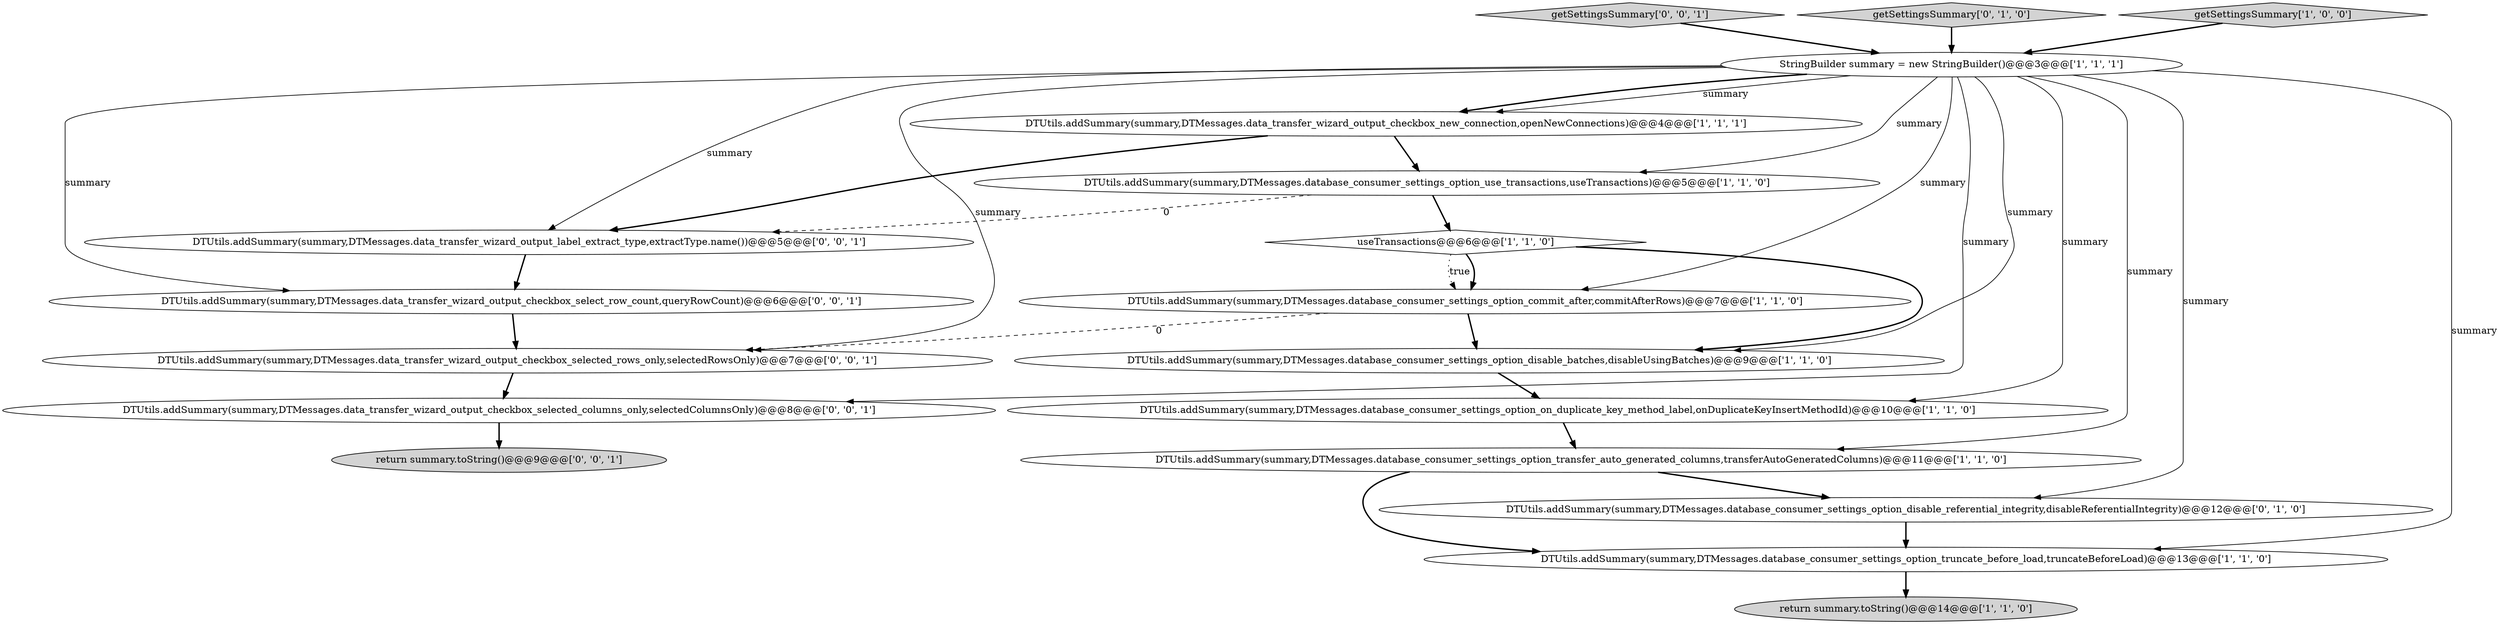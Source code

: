 digraph {
13 [style = filled, label = "DTUtils.addSummary(summary,DTMessages.data_transfer_wizard_output_label_extract_type,extractType.name())@@@5@@@['0', '0', '1']", fillcolor = white, shape = ellipse image = "AAA0AAABBB3BBB"];
15 [style = filled, label = "DTUtils.addSummary(summary,DTMessages.data_transfer_wizard_output_checkbox_selected_columns_only,selectedColumnsOnly)@@@8@@@['0', '0', '1']", fillcolor = white, shape = ellipse image = "AAA0AAABBB3BBB"];
1 [style = filled, label = "DTUtils.addSummary(summary,DTMessages.database_consumer_settings_option_on_duplicate_key_method_label,onDuplicateKeyInsertMethodId)@@@10@@@['1', '1', '0']", fillcolor = white, shape = ellipse image = "AAA0AAABBB1BBB"];
5 [style = filled, label = "DTUtils.addSummary(summary,DTMessages.database_consumer_settings_option_commit_after,commitAfterRows)@@@7@@@['1', '1', '0']", fillcolor = white, shape = ellipse image = "AAA0AAABBB1BBB"];
8 [style = filled, label = "DTUtils.addSummary(summary,DTMessages.data_transfer_wizard_output_checkbox_new_connection,openNewConnections)@@@4@@@['1', '1', '1']", fillcolor = white, shape = ellipse image = "AAA0AAABBB1BBB"];
16 [style = filled, label = "getSettingsSummary['0', '0', '1']", fillcolor = lightgray, shape = diamond image = "AAA0AAABBB3BBB"];
2 [style = filled, label = "DTUtils.addSummary(summary,DTMessages.database_consumer_settings_option_truncate_before_load,truncateBeforeLoad)@@@13@@@['1', '1', '0']", fillcolor = white, shape = ellipse image = "AAA0AAABBB1BBB"];
17 [style = filled, label = "DTUtils.addSummary(summary,DTMessages.data_transfer_wizard_output_checkbox_select_row_count,queryRowCount)@@@6@@@['0', '0', '1']", fillcolor = white, shape = ellipse image = "AAA0AAABBB3BBB"];
18 [style = filled, label = "DTUtils.addSummary(summary,DTMessages.data_transfer_wizard_output_checkbox_selected_rows_only,selectedRowsOnly)@@@7@@@['0', '0', '1']", fillcolor = white, shape = ellipse image = "AAA0AAABBB3BBB"];
4 [style = filled, label = "useTransactions@@@6@@@['1', '1', '0']", fillcolor = white, shape = diamond image = "AAA0AAABBB1BBB"];
11 [style = filled, label = "DTUtils.addSummary(summary,DTMessages.database_consumer_settings_option_disable_referential_integrity,disableReferentialIntegrity)@@@12@@@['0', '1', '0']", fillcolor = white, shape = ellipse image = "AAA1AAABBB2BBB"];
12 [style = filled, label = "getSettingsSummary['0', '1', '0']", fillcolor = lightgray, shape = diamond image = "AAA0AAABBB2BBB"];
14 [style = filled, label = "return summary.toString()@@@9@@@['0', '0', '1']", fillcolor = lightgray, shape = ellipse image = "AAA0AAABBB3BBB"];
6 [style = filled, label = "DTUtils.addSummary(summary,DTMessages.database_consumer_settings_option_transfer_auto_generated_columns,transferAutoGeneratedColumns)@@@11@@@['1', '1', '0']", fillcolor = white, shape = ellipse image = "AAA0AAABBB1BBB"];
0 [style = filled, label = "DTUtils.addSummary(summary,DTMessages.database_consumer_settings_option_disable_batches,disableUsingBatches)@@@9@@@['1', '1', '0']", fillcolor = white, shape = ellipse image = "AAA0AAABBB1BBB"];
7 [style = filled, label = "return summary.toString()@@@14@@@['1', '1', '0']", fillcolor = lightgray, shape = ellipse image = "AAA0AAABBB1BBB"];
10 [style = filled, label = "getSettingsSummary['1', '0', '0']", fillcolor = lightgray, shape = diamond image = "AAA0AAABBB1BBB"];
9 [style = filled, label = "StringBuilder summary = new StringBuilder()@@@3@@@['1', '1', '1']", fillcolor = white, shape = ellipse image = "AAA0AAABBB1BBB"];
3 [style = filled, label = "DTUtils.addSummary(summary,DTMessages.database_consumer_settings_option_use_transactions,useTransactions)@@@5@@@['1', '1', '0']", fillcolor = white, shape = ellipse image = "AAA0AAABBB1BBB"];
9->6 [style = solid, label="summary"];
9->2 [style = solid, label="summary"];
9->3 [style = solid, label="summary"];
2->7 [style = bold, label=""];
10->9 [style = bold, label=""];
13->17 [style = bold, label=""];
6->11 [style = bold, label=""];
4->5 [style = bold, label=""];
9->15 [style = solid, label="summary"];
9->5 [style = solid, label="summary"];
5->18 [style = dashed, label="0"];
1->6 [style = bold, label=""];
3->13 [style = dashed, label="0"];
0->1 [style = bold, label=""];
11->2 [style = bold, label=""];
8->3 [style = bold, label=""];
6->2 [style = bold, label=""];
12->9 [style = bold, label=""];
9->18 [style = solid, label="summary"];
5->0 [style = bold, label=""];
9->13 [style = solid, label="summary"];
9->17 [style = solid, label="summary"];
15->14 [style = bold, label=""];
9->8 [style = solid, label="summary"];
18->15 [style = bold, label=""];
9->11 [style = solid, label="summary"];
9->1 [style = solid, label="summary"];
8->13 [style = bold, label=""];
4->5 [style = dotted, label="true"];
9->8 [style = bold, label=""];
3->4 [style = bold, label=""];
9->0 [style = solid, label="summary"];
4->0 [style = bold, label=""];
16->9 [style = bold, label=""];
17->18 [style = bold, label=""];
}
